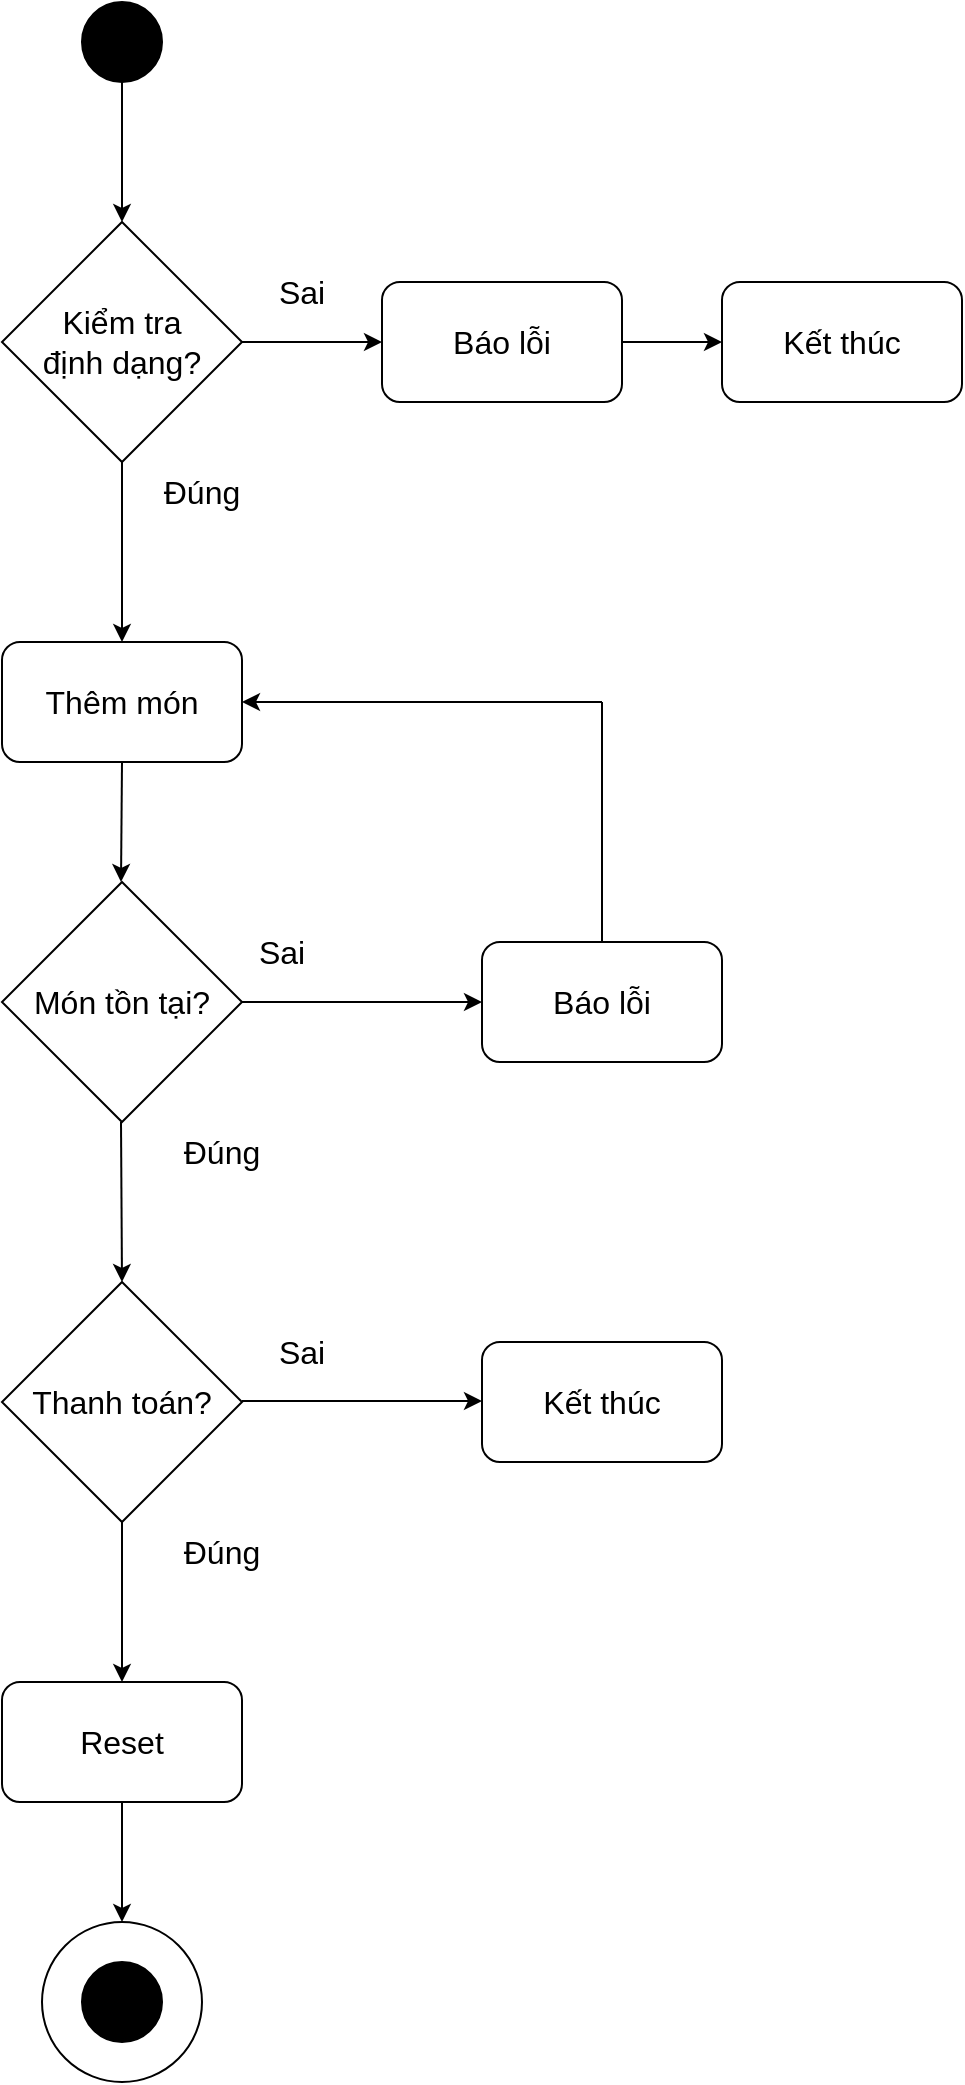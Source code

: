 <mxfile version="21.1.2" type="device">
  <diagram name="Page-1" id="W4poiMD7JIr4SQPkEafy">
    <mxGraphModel dx="1036" dy="614" grid="1" gridSize="10" guides="1" tooltips="1" connect="1" arrows="1" fold="1" page="1" pageScale="1" pageWidth="850" pageHeight="1100" math="0" shadow="0">
      <root>
        <mxCell id="0" />
        <mxCell id="1" parent="0" />
        <mxCell id="ryogGVNE73clMylUTz2l-1" value="" style="endArrow=classic;html=1;rounded=0;exitX=0.5;exitY=1;exitDx=0;exitDy=0;entryX=0.5;entryY=0;entryDx=0;entryDy=0;" edge="1" parent="1">
          <mxGeometry width="50" height="50" relative="1" as="geometry">
            <mxPoint x="420" y="40" as="sourcePoint" />
            <mxPoint x="420" y="110" as="targetPoint" />
          </mxGeometry>
        </mxCell>
        <mxCell id="ryogGVNE73clMylUTz2l-2" value="" style="ellipse;whiteSpace=wrap;html=1;aspect=fixed;fillColor=#000000;fillStyle=auto;" vertex="1" parent="1">
          <mxGeometry x="400" width="40" height="40" as="geometry" />
        </mxCell>
        <mxCell id="ryogGVNE73clMylUTz2l-4" value="Kết thúc" style="rounded=1;whiteSpace=wrap;html=1;fontSize=16;" vertex="1" parent="1">
          <mxGeometry x="720" y="140" width="120" height="60" as="geometry" />
        </mxCell>
        <mxCell id="ryogGVNE73clMylUTz2l-5" value="Báo lỗi" style="rounded=1;whiteSpace=wrap;html=1;fontSize=16;" vertex="1" parent="1">
          <mxGeometry x="550" y="140" width="120" height="60" as="geometry" />
        </mxCell>
        <mxCell id="ryogGVNE73clMylUTz2l-6" value="" style="endArrow=classic;html=1;rounded=0;exitX=1;exitY=0.5;exitDx=0;exitDy=0;entryX=0;entryY=0.5;entryDx=0;entryDy=0;" edge="1" parent="1" source="ryogGVNE73clMylUTz2l-5" target="ryogGVNE73clMylUTz2l-4">
          <mxGeometry width="50" height="50" relative="1" as="geometry">
            <mxPoint x="400" y="180" as="sourcePoint" />
            <mxPoint x="450" y="130" as="targetPoint" />
          </mxGeometry>
        </mxCell>
        <mxCell id="ryogGVNE73clMylUTz2l-8" value="Kiểm tra&lt;br style=&quot;font-size: 16px;&quot;&gt;định dạng?" style="rhombus;whiteSpace=wrap;html=1;fontSize=16;" vertex="1" parent="1">
          <mxGeometry x="360" y="110" width="120" height="120" as="geometry" />
        </mxCell>
        <mxCell id="ryogGVNE73clMylUTz2l-9" value="" style="endArrow=classic;html=1;rounded=0;exitX=1;exitY=0.5;exitDx=0;exitDy=0;entryX=0;entryY=0.5;entryDx=0;entryDy=0;" edge="1" parent="1" source="ryogGVNE73clMylUTz2l-8" target="ryogGVNE73clMylUTz2l-5">
          <mxGeometry width="50" height="50" relative="1" as="geometry">
            <mxPoint x="400" y="340" as="sourcePoint" />
            <mxPoint x="450" y="290" as="targetPoint" />
          </mxGeometry>
        </mxCell>
        <mxCell id="ryogGVNE73clMylUTz2l-10" value="Sai" style="text;html=1;strokeColor=none;fillColor=none;align=center;verticalAlign=middle;whiteSpace=wrap;rounded=0;fontSize=16;" vertex="1" parent="1">
          <mxGeometry x="480" y="130" width="60" height="30" as="geometry" />
        </mxCell>
        <mxCell id="ryogGVNE73clMylUTz2l-12" value="" style="endArrow=classic;html=1;rounded=0;exitX=0.5;exitY=1;exitDx=0;exitDy=0;" edge="1" parent="1" source="ryogGVNE73clMylUTz2l-8">
          <mxGeometry width="50" height="50" relative="1" as="geometry">
            <mxPoint x="440" y="270" as="sourcePoint" />
            <mxPoint x="420" y="320" as="targetPoint" />
          </mxGeometry>
        </mxCell>
        <mxCell id="ryogGVNE73clMylUTz2l-13" value="Thêm món" style="rounded=1;whiteSpace=wrap;html=1;fontSize=16;" vertex="1" parent="1">
          <mxGeometry x="360" y="320" width="120" height="60" as="geometry" />
        </mxCell>
        <mxCell id="ryogGVNE73clMylUTz2l-14" value="" style="endArrow=classic;html=1;rounded=0;entryX=0.5;entryY=0;entryDx=0;entryDy=0;" edge="1" parent="1">
          <mxGeometry width="50" height="50" relative="1" as="geometry">
            <mxPoint x="420" y="380" as="sourcePoint" />
            <mxPoint x="419.5" y="440" as="targetPoint" />
          </mxGeometry>
        </mxCell>
        <mxCell id="ryogGVNE73clMylUTz2l-15" value="Món tồn tại?" style="rhombus;whiteSpace=wrap;html=1;fontSize=16;" vertex="1" parent="1">
          <mxGeometry x="360" y="440" width="120" height="120" as="geometry" />
        </mxCell>
        <mxCell id="ryogGVNE73clMylUTz2l-16" value="" style="endArrow=classic;html=1;rounded=0;exitX=0.5;exitY=1;exitDx=0;exitDy=0;" edge="1" parent="1">
          <mxGeometry width="50" height="50" relative="1" as="geometry">
            <mxPoint x="419.5" y="560" as="sourcePoint" />
            <mxPoint x="420" y="640" as="targetPoint" />
          </mxGeometry>
        </mxCell>
        <mxCell id="ryogGVNE73clMylUTz2l-17" value="Thanh toán?" style="rhombus;whiteSpace=wrap;html=1;fontSize=16;" vertex="1" parent="1">
          <mxGeometry x="360" y="640" width="120" height="120" as="geometry" />
        </mxCell>
        <mxCell id="ryogGVNE73clMylUTz2l-18" value="" style="endArrow=classic;html=1;rounded=0;exitX=1;exitY=0.5;exitDx=0;exitDy=0;" edge="1" parent="1" source="ryogGVNE73clMylUTz2l-15">
          <mxGeometry width="50" height="50" relative="1" as="geometry">
            <mxPoint x="430" y="240" as="sourcePoint" />
            <mxPoint x="600" y="500" as="targetPoint" />
          </mxGeometry>
        </mxCell>
        <mxCell id="ryogGVNE73clMylUTz2l-19" value="Báo lỗi" style="rounded=1;whiteSpace=wrap;html=1;fontSize=16;" vertex="1" parent="1">
          <mxGeometry x="600" y="470" width="120" height="60" as="geometry" />
        </mxCell>
        <mxCell id="ryogGVNE73clMylUTz2l-21" value="" style="endArrow=none;html=1;rounded=0;exitX=0.5;exitY=0;exitDx=0;exitDy=0;" edge="1" parent="1" source="ryogGVNE73clMylUTz2l-19">
          <mxGeometry width="50" height="50" relative="1" as="geometry">
            <mxPoint x="400" y="460" as="sourcePoint" />
            <mxPoint x="660" y="350" as="targetPoint" />
          </mxGeometry>
        </mxCell>
        <mxCell id="ryogGVNE73clMylUTz2l-22" value="" style="endArrow=classic;html=1;rounded=0;entryX=1;entryY=0.5;entryDx=0;entryDy=0;" edge="1" parent="1" target="ryogGVNE73clMylUTz2l-13">
          <mxGeometry width="50" height="50" relative="1" as="geometry">
            <mxPoint x="660" y="350" as="sourcePoint" />
            <mxPoint x="450" y="410" as="targetPoint" />
          </mxGeometry>
        </mxCell>
        <mxCell id="ryogGVNE73clMylUTz2l-25" value="Đúng" style="text;html=1;strokeColor=none;fillColor=none;align=center;verticalAlign=middle;whiteSpace=wrap;rounded=0;fontSize=16;" vertex="1" parent="1">
          <mxGeometry x="440" y="560" width="60" height="30" as="geometry" />
        </mxCell>
        <mxCell id="ryogGVNE73clMylUTz2l-26" value="Đúng" style="text;html=1;strokeColor=none;fillColor=none;align=center;verticalAlign=middle;whiteSpace=wrap;rounded=0;fontSize=16;" vertex="1" parent="1">
          <mxGeometry x="430" y="230" width="60" height="30" as="geometry" />
        </mxCell>
        <mxCell id="ryogGVNE73clMylUTz2l-27" value="Sai" style="text;html=1;strokeColor=none;fillColor=none;align=center;verticalAlign=middle;whiteSpace=wrap;rounded=0;fontSize=16;" vertex="1" parent="1">
          <mxGeometry x="470" y="460" width="60" height="30" as="geometry" />
        </mxCell>
        <mxCell id="ryogGVNE73clMylUTz2l-28" value="" style="endArrow=classic;html=1;rounded=0;exitX=1;exitY=0.5;exitDx=0;exitDy=0;" edge="1" parent="1">
          <mxGeometry width="50" height="50" relative="1" as="geometry">
            <mxPoint x="480" y="699.5" as="sourcePoint" />
            <mxPoint x="600" y="699.5" as="targetPoint" />
          </mxGeometry>
        </mxCell>
        <mxCell id="ryogGVNE73clMylUTz2l-29" value="Kết thúc" style="rounded=1;whiteSpace=wrap;html=1;fontSize=16;" vertex="1" parent="1">
          <mxGeometry x="600" y="670" width="120" height="60" as="geometry" />
        </mxCell>
        <mxCell id="ryogGVNE73clMylUTz2l-30" value="" style="endArrow=classic;html=1;rounded=0;exitX=0.5;exitY=1;exitDx=0;exitDy=0;" edge="1" parent="1" source="ryogGVNE73clMylUTz2l-17">
          <mxGeometry width="50" height="50" relative="1" as="geometry">
            <mxPoint x="400" y="860" as="sourcePoint" />
            <mxPoint x="420" y="840" as="targetPoint" />
          </mxGeometry>
        </mxCell>
        <mxCell id="ryogGVNE73clMylUTz2l-31" value="Reset" style="rounded=1;whiteSpace=wrap;html=1;fontSize=16;" vertex="1" parent="1">
          <mxGeometry x="360" y="840" width="120" height="60" as="geometry" />
        </mxCell>
        <mxCell id="ryogGVNE73clMylUTz2l-32" value="Đúng" style="text;html=1;strokeColor=none;fillColor=none;align=center;verticalAlign=middle;whiteSpace=wrap;rounded=0;fontSize=16;" vertex="1" parent="1">
          <mxGeometry x="440" y="760" width="60" height="30" as="geometry" />
        </mxCell>
        <mxCell id="ryogGVNE73clMylUTz2l-33" value="" style="endArrow=classic;html=1;rounded=0;exitX=0.5;exitY=1;exitDx=0;exitDy=0;" edge="1" parent="1" source="ryogGVNE73clMylUTz2l-31">
          <mxGeometry width="50" height="50" relative="1" as="geometry">
            <mxPoint x="400" y="860" as="sourcePoint" />
            <mxPoint x="420" y="960" as="targetPoint" />
          </mxGeometry>
        </mxCell>
        <mxCell id="ryogGVNE73clMylUTz2l-34" value="" style="ellipse;whiteSpace=wrap;html=1;aspect=fixed;" vertex="1" parent="1">
          <mxGeometry x="380" y="960" width="80" height="80" as="geometry" />
        </mxCell>
        <mxCell id="ryogGVNE73clMylUTz2l-35" value="" style="ellipse;whiteSpace=wrap;html=1;aspect=fixed;fillColor=#000000;fillStyle=auto;" vertex="1" parent="1">
          <mxGeometry x="400" y="980" width="40" height="40" as="geometry" />
        </mxCell>
        <mxCell id="ryogGVNE73clMylUTz2l-36" value="Sai" style="text;html=1;strokeColor=none;fillColor=none;align=center;verticalAlign=middle;whiteSpace=wrap;rounded=0;fontSize=16;" vertex="1" parent="1">
          <mxGeometry x="480" y="660" width="60" height="30" as="geometry" />
        </mxCell>
      </root>
    </mxGraphModel>
  </diagram>
</mxfile>
